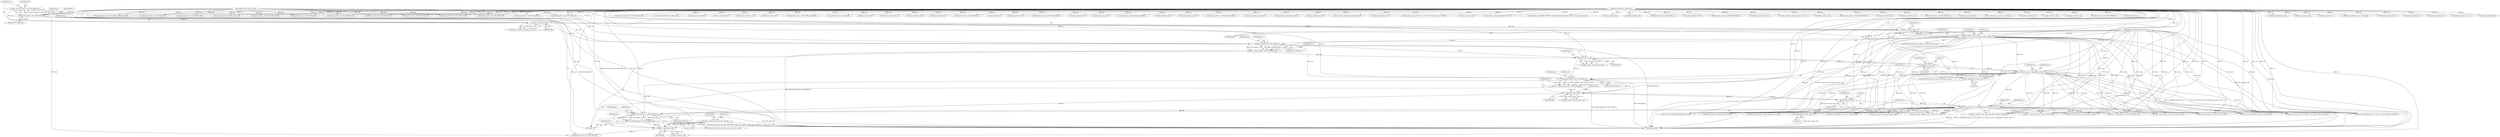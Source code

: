 digraph "0_ghostscript_8a3257b01faa899dd9b5e35c6bb3403cd709c371@pointer" {
"1000186" [label="(Call,pdf_is_number(ctx, obj) && proc->op_M)"];
"1000187" [label="(Call,pdf_is_number(ctx, obj))"];
"1000181" [label="(Call,pdf_dict_get(ctx, dict, PDF_NAME_ML))"];
"1000170" [label="(Call,proc->op_j(ctx, proc, fz_clampi(pdf_to_int(ctx, obj), 0, 2)))"];
"1000174" [label="(Call,pdf_to_int(ctx, obj))"];
"1000164" [label="(Call,pdf_is_int(ctx, obj))"];
"1000158" [label="(Call,pdf_dict_get(ctx, dict, PDF_NAME_LJ))"];
"1000141" [label="(Call,pdf_is_int(ctx, obj))"];
"1000135" [label="(Call,pdf_dict_get(ctx, dict, PDF_NAME_LC))"];
"1000121" [label="(Call,pdf_is_number(ctx, obj))"];
"1000115" [label="(Call,pdf_dict_get(ctx, dict, PDF_NAME_LW))"];
"1000107" [label="(MethodParameterIn,fz_context *ctx)"];
"1000110" [label="(MethodParameterIn,pdf_obj *dict)"];
"1000113" [label="(Call,obj = pdf_dict_get(ctx, dict, PDF_NAME_LW))"];
"1000127" [label="(Call,proc->op_w(ctx, proc, pdf_to_real(ctx, obj)))"];
"1000130" [label="(Call,pdf_to_real(ctx, obj))"];
"1000108" [label="(MethodParameterIn,pdf_processor *proc)"];
"1000133" [label="(Call,obj = pdf_dict_get(ctx, dict, PDF_NAME_LC))"];
"1000147" [label="(Call,proc->op_J(ctx, proc, fz_clampi(pdf_to_int(ctx, obj), 0, 2)))"];
"1000151" [label="(Call,pdf_to_int(ctx, obj))"];
"1000150" [label="(Call,fz_clampi(pdf_to_int(ctx, obj), 0, 2))"];
"1000156" [label="(Call,obj = pdf_dict_get(ctx, dict, PDF_NAME_LJ))"];
"1000173" [label="(Call,fz_clampi(pdf_to_int(ctx, obj), 0, 2))"];
"1000179" [label="(Call,obj = pdf_dict_get(ctx, dict, PDF_NAME_ML))"];
"1000530" [label="(Call,proc->op_gs_BM(ctx, proc, pdf_to_name(ctx, obj)))"];
"1000129" [label="(Identifier,proc)"];
"1000705" [label="(Call,pdf_drop_xobject(ctx, xobj))"];
"1000119" [label="(ControlStructure,if (pdf_is_number(ctx, obj) && proc->op_w))"];
"1000243" [label="(Call,pdf_is_name(ctx, obj))"];
"1000454" [label="(Call,pdf_is_name(ctx, tr))"];
"1000585" [label="(Call,pdf_load_xobject(ctx, csi->doc, group))"];
"1000293" [label="(Call,pdf_array_get(ctx, obj, 0))"];
"1000538" [label="(Call,pdf_dict_get(ctx, dict, PDF_NAME_SMask))"];
"1000160" [label="(Identifier,dict)"];
"1000524" [label="(Call,pdf_is_name(ctx, obj))"];
"1000533" [label="(Call,pdf_to_name(ctx, obj))"];
"1000132" [label="(Identifier,obj)"];
"1000729" [label="(MethodReturn,RET)"];
"1000224" [label="(Call,pdf_array_get(ctx, obj, 1))"];
"1000201" [label="(Call,pdf_dict_get(ctx, dict, PDF_NAME_D))"];
"1000263" [label="(Call,pdf_is_number(ctx, obj))"];
"1000435" [label="(Call,pdf_name_eq(ctx, obj, PDF_NAME_Default))"];
"1000134" [label="(Identifier,obj)"];
"1000155" [label="(Literal,2)"];
"1000174" [label="(Call,pdf_to_int(ctx, obj))"];
"1000627" [label="(Call,fz_drop_colorspace(ctx, colorspace))"];
"1000128" [label="(Identifier,ctx)"];
"1000332" [label="(Call,pdf_drop_font(ctx, font))"];
"1000107" [label="(MethodParameterIn,fz_context *ctx)"];
"1000272" [label="(Call,pdf_to_real(ctx, obj))"];
"1000177" [label="(Literal,0)"];
"1000138" [label="(Identifier,PDF_NAME_LC)"];
"1000656" [label="(Call,pdf_array_get(ctx, bc, k))"];
"1000361" [label="(Call,pdf_dict_get(ctx, dict, PDF_NAME_op))"];
"1000483" [label="(Call,pdf_to_real(ctx, obj))"];
"1000667" [label="(Call,pdf_name_eq(ctx, s, PDF_NAME_Luminosity))"];
"1000257" [label="(Call,pdf_dict_get(ctx, dict, PDF_NAME_FL))"];
"1000179" [label="(Call,obj = pdf_dict_get(ctx, dict, PDF_NAME_ML))"];
"1000148" [label="(Identifier,ctx)"];
"1000154" [label="(Literal,0)"];
"1000601" [label="(Call,fz_colorspace_n(ctx, colorspace))"];
"1000151" [label="(Call,pdf_to_int(ctx, obj))"];
"1000193" [label="(Call,proc->op_M(ctx, proc, pdf_to_real(ctx, obj)))"];
"1000500" [label="(Call,proc->op_gs_ca(ctx, proc, pdf_to_real(ctx, obj)))"];
"1000322" [label="(Call,proc->op_Tf(ctx, proc, \"ExtGState\", font, pdf_to_real(ctx, font_size)))"];
"1000142" [label="(Identifier,ctx)"];
"1000269" [label="(Call,proc->op_i(ctx, proc, pdf_to_real(ctx, obj)))"];
"1000118" [label="(Identifier,PDF_NAME_LW)"];
"1000149" [label="(Identifier,proc)"];
"1000381" [label="(Call,pdf_dict_get(ctx, dict, PDF_NAME_OPM))"];
"1000387" [label="(Call,pdf_is_int(ctx, obj))"];
"1000172" [label="(Identifier,proc)"];
"1000518" [label="(Call,pdf_array_get(ctx, obj, 0))"];
"1000120" [label="(Call,pdf_is_number(ctx, obj) && proc->op_w)"];
"1000125" [label="(Identifier,proc)"];
"1000283" [label="(Call,pdf_is_array(ctx, obj))"];
"1000637" [label="(Call,pdf_is_array(ctx, bc))"];
"1000401" [label="(Call,pdf_dict_get(ctx, dict, PDF_NAME_UseBlackPtComp))"];
"1000662" [label="(Call,pdf_dict_get(ctx, obj, PDF_NAME_S))"];
"1000480" [label="(Call,proc->op_gs_CA(ctx, proc, pdf_to_real(ctx, obj)))"];
"1000115" [label="(Call,pdf_dict_get(ctx, dict, PDF_NAME_LW))"];
"1000173" [label="(Call,fz_clampi(pdf_to_int(ctx, obj), 0, 2))"];
"1000709" [label="(Call,fz_rethrow(ctx))"];
"1000186" [label="(Call,pdf_is_number(ctx, obj) && proc->op_M)"];
"1000176" [label="(Identifier,obj)"];
"1000110" [label="(MethodParameterIn,pdf_obj *dict)"];
"1000166" [label="(Identifier,obj)"];
"1000123" [label="(Identifier,obj)"];
"1000136" [label="(Identifier,ctx)"];
"1000116" [label="(Identifier,ctx)"];
"1000133" [label="(Call,obj = pdf_dict_get(ctx, dict, PDF_NAME_LC))"];
"1000376" [label="(Call,pdf_to_bool(ctx, obj))"];
"1000184" [label="(Identifier,PDF_NAME_ML)"];
"1000717" [label="(Call,pdf_name_eq(ctx, obj, PDF_NAME_None))"];
"1000513" [label="(Call,pdf_is_array(ctx, obj))"];
"1000714" [label="(Call,pdf_is_name(ctx, obj))"];
"1000121" [label="(Call,pdf_is_number(ctx, obj))"];
"1000108" [label="(MethodParameterIn,pdf_processor *proc)"];
"1000194" [label="(Identifier,ctx)"];
"1000439" [label="(Call,fz_warn(ctx, \"ignoring transfer function\"))"];
"1000353" [label="(Call,proc->op_gs_OP(ctx, proc, pdf_to_bool(ctx, obj)))"];
"1000367" [label="(Call,pdf_is_bool(ctx, obj))"];
"1000217" [label="(Call,pdf_array_get(ctx, obj, 0))"];
"1000183" [label="(Identifier,dict)"];
"1000688" [label="(Call,pdf_name_eq(ctx, tr, PDF_NAME_Identity))"];
"1000130" [label="(Call,pdf_to_real(ctx, obj))"];
"1000232" [label="(Call,pdf_to_real(ctx, dash_phase))"];
"1000594" [label="(Call,pdf_xobject_colorspace(ctx, xobj))"];
"1000158" [label="(Call,pdf_dict_get(ctx, dict, PDF_NAME_LJ))"];
"1000113" [label="(Call,obj = pdf_dict_get(ctx, dict, PDF_NAME_LW))"];
"1000494" [label="(Call,pdf_is_number(ctx, obj))"];
"1000111" [label="(Block,)"];
"1000463" [label="(Call,fz_warn(ctx, \"ignoring transfer function\"))"];
"1000165" [label="(Identifier,ctx)"];
"1000468" [label="(Call,pdf_dict_get(ctx, dict, PDF_NAME_CA))"];
"1000300" [label="(Call,pdf_array_get(ctx, obj, 1))"];
"1000307" [label="(Call,load_font_or_hail_mary(ctx, csi->doc, csi->rdb, font_ref, 0, csi->cookie))"];
"1000580" [label="(Call,pdf_to_num(ctx, obj))"];
"1000692" [label="(Call,fz_warn(ctx, \"ignoring transfer function\"))"];
"1000159" [label="(Identifier,ctx)"];
"1000162" [label="(ControlStructure,if (pdf_is_int(ctx, obj) && proc->op_j))"];
"1000419" [label="(Call,pdf_dict_get(ctx, dict, PDF_NAME_TR2))"];
"1000156" [label="(Call,obj = pdf_dict_get(ctx, dict, PDF_NAME_LJ))"];
"1000171" [label="(Identifier,ctx)"];
"1000122" [label="(Identifier,ctx)"];
"1000576" [label="(Call,fz_throw(ctx, FZ_ERROR_SYNTAX, \"cannot load softmask xobject (%d 0 R)\", pdf_to_num(ctx, obj)))"];
"1000189" [label="(Identifier,obj)"];
"1000237" [label="(Call,pdf_dict_get(ctx, dict, PDF_NAME_RI))"];
"1000503" [label="(Call,pdf_to_real(ctx, obj))"];
"1000147" [label="(Call,proc->op_J(ctx, proc, fz_clampi(pdf_to_int(ctx, obj), 0, 2)))"];
"1000117" [label="(Identifier,dict)"];
"1000141" [label="(Call,pdf_is_int(ctx, obj))"];
"1000150" [label="(Call,fz_clampi(pdf_to_int(ctx, obj), 0, 2))"];
"1000252" [label="(Call,pdf_to_name(ctx, obj))"];
"1000569" [label="(Call,pdf_dict_get(ctx, obj, PDF_NAME_G))"];
"1000168" [label="(Identifier,proc)"];
"1000373" [label="(Call,proc->op_gs_op(ctx, proc, pdf_to_bool(ctx, obj)))"];
"1000474" [label="(Call,pdf_is_number(ctx, obj))"];
"1000187" [label="(Call,pdf_is_number(ctx, obj))"];
"1000191" [label="(Identifier,proc)"];
"1000430" [label="(Call,pdf_name_eq(ctx, obj, PDF_NAME_Identity))"];
"1000190" [label="(Call,proc->op_M)"];
"1000327" [label="(Call,pdf_to_real(ctx, font_size))"];
"1000152" [label="(Identifier,ctx)"];
"1000393" [label="(Call,proc->op_gs_OPM(ctx, proc, pdf_to_int(ctx, obj)))"];
"1000164" [label="(Call,pdf_is_int(ctx, obj))"];
"1000127" [label="(Call,proc->op_w(ctx, proc, pdf_to_real(ctx, obj)))"];
"1000654" [label="(Call,pdf_to_real(ctx, pdf_array_get(ctx, bc, k)))"];
"1000396" [label="(Call,pdf_to_int(ctx, obj))"];
"1000137" [label="(Identifier,dict)"];
"1000140" [label="(Call,pdf_is_int(ctx, obj) && proc->op_J)"];
"1000153" [label="(Identifier,obj)"];
"1000459" [label="(Call,pdf_name_eq(ctx, tr, PDF_NAME_Identity))"];
"1000347" [label="(Call,pdf_is_bool(ctx, obj))"];
"1000145" [label="(Identifier,proc)"];
"1000424" [label="(Call,pdf_is_name(ctx, obj))"];
"1000341" [label="(Call,pdf_dict_get(ctx, dict, PDF_NAME_OP))"];
"1000680" [label="(Call,pdf_dict_get(ctx, obj, PDF_NAME_TR))"];
"1000170" [label="(Call,proc->op_j(ctx, proc, fz_clampi(pdf_to_int(ctx, obj), 0, 2)))"];
"1000175" [label="(Identifier,ctx)"];
"1000139" [label="(ControlStructure,if (pdf_is_int(ctx, obj) && proc->op_J))"];
"1000200" [label="(Identifier,obj)"];
"1000161" [label="(Identifier,PDF_NAME_LJ)"];
"1000207" [label="(Call,pdf_is_array(ctx, obj))"];
"1000163" [label="(Call,pdf_is_int(ctx, obj) && proc->op_j)"];
"1000114" [label="(Identifier,obj)"];
"1000619" [label="(Call,fz_colorspace_is_cmyk(ctx, colorspace))"];
"1000695" [label="(Call,proc->op_gs_SMask(ctx, proc, xobj, csi->rdb, softmask_bc, luminosity))"];
"1000356" [label="(Call,pdf_to_bool(ctx, obj))"];
"1000488" [label="(Call,pdf_dict_get(ctx, dict, PDF_NAME_ca))"];
"1000143" [label="(Identifier,obj)"];
"1000180" [label="(Identifier,obj)"];
"1000157" [label="(Identifier,obj)"];
"1000548" [label="(Call,pdf_is_dict(ctx, obj))"];
"1000413" [label="(Call,proc->op_gs_UseBlackPtComp(ctx, proc, obj))"];
"1000185" [label="(ControlStructure,if (pdf_is_number(ctx, obj) && proc->op_M))"];
"1000181" [label="(Call,pdf_dict_get(ctx, dict, PDF_NAME_ML))"];
"1000135" [label="(Call,pdf_dict_get(ctx, dict, PDF_NAME_LC))"];
"1000407" [label="(Call,pdf_is_name(ctx, obj))"];
"1000722" [label="(Call,proc->op_gs_SMask(ctx, proc, NULL, NULL, NULL, 0))"];
"1000632" [label="(Call,pdf_dict_get(ctx, obj, PDF_NAME_BC))"];
"1000228" [label="(Call,proc->op_d(ctx, proc, dash_array, pdf_to_real(ctx, dash_phase)))"];
"1000188" [label="(Identifier,ctx)"];
"1000196" [label="(Call,pdf_to_real(ctx, obj))"];
"1000178" [label="(Literal,2)"];
"1000449" [label="(Call,pdf_dict_get(ctx, dict, PDF_NAME_TR))"];
"1000131" [label="(Identifier,ctx)"];
"1000182" [label="(Identifier,ctx)"];
"1000508" [label="(Call,pdf_dict_get(ctx, dict, PDF_NAME_BM))"];
"1000337" [label="(Call,fz_rethrow(ctx))"];
"1000249" [label="(Call,proc->op_ri(ctx, proc, pdf_to_name(ctx, obj)))"];
"1000277" [label="(Call,pdf_dict_get(ctx, dict, PDF_NAME_Font))"];
"1000186" -> "1000185"  [label="AST: "];
"1000186" -> "1000187"  [label="CFG: "];
"1000186" -> "1000190"  [label="CFG: "];
"1000187" -> "1000186"  [label="AST: "];
"1000190" -> "1000186"  [label="AST: "];
"1000194" -> "1000186"  [label="CFG: "];
"1000200" -> "1000186"  [label="CFG: "];
"1000186" -> "1000729"  [label="DDG: pdf_is_number(ctx, obj) && proc->op_M"];
"1000186" -> "1000729"  [label="DDG: proc->op_M"];
"1000187" -> "1000186"  [label="DDG: ctx"];
"1000187" -> "1000186"  [label="DDG: obj"];
"1000187" -> "1000189"  [label="CFG: "];
"1000188" -> "1000187"  [label="AST: "];
"1000189" -> "1000187"  [label="AST: "];
"1000191" -> "1000187"  [label="CFG: "];
"1000181" -> "1000187"  [label="DDG: ctx"];
"1000107" -> "1000187"  [label="DDG: ctx"];
"1000179" -> "1000187"  [label="DDG: obj"];
"1000187" -> "1000196"  [label="DDG: ctx"];
"1000187" -> "1000196"  [label="DDG: obj"];
"1000187" -> "1000201"  [label="DDG: ctx"];
"1000181" -> "1000179"  [label="AST: "];
"1000181" -> "1000184"  [label="CFG: "];
"1000182" -> "1000181"  [label="AST: "];
"1000183" -> "1000181"  [label="AST: "];
"1000184" -> "1000181"  [label="AST: "];
"1000179" -> "1000181"  [label="CFG: "];
"1000181" -> "1000729"  [label="DDG: PDF_NAME_ML"];
"1000181" -> "1000179"  [label="DDG: ctx"];
"1000181" -> "1000179"  [label="DDG: dict"];
"1000181" -> "1000179"  [label="DDG: PDF_NAME_ML"];
"1000170" -> "1000181"  [label="DDG: ctx"];
"1000164" -> "1000181"  [label="DDG: ctx"];
"1000107" -> "1000181"  [label="DDG: ctx"];
"1000158" -> "1000181"  [label="DDG: dict"];
"1000110" -> "1000181"  [label="DDG: dict"];
"1000181" -> "1000201"  [label="DDG: dict"];
"1000170" -> "1000162"  [label="AST: "];
"1000170" -> "1000173"  [label="CFG: "];
"1000171" -> "1000170"  [label="AST: "];
"1000172" -> "1000170"  [label="AST: "];
"1000173" -> "1000170"  [label="AST: "];
"1000180" -> "1000170"  [label="CFG: "];
"1000170" -> "1000729"  [label="DDG: proc"];
"1000170" -> "1000729"  [label="DDG: fz_clampi(pdf_to_int(ctx, obj), 0, 2)"];
"1000170" -> "1000729"  [label="DDG: proc->op_j(ctx, proc, fz_clampi(pdf_to_int(ctx, obj), 0, 2))"];
"1000174" -> "1000170"  [label="DDG: ctx"];
"1000107" -> "1000170"  [label="DDG: ctx"];
"1000127" -> "1000170"  [label="DDG: proc"];
"1000147" -> "1000170"  [label="DDG: proc"];
"1000108" -> "1000170"  [label="DDG: proc"];
"1000173" -> "1000170"  [label="DDG: pdf_to_int(ctx, obj)"];
"1000173" -> "1000170"  [label="DDG: 0"];
"1000173" -> "1000170"  [label="DDG: 2"];
"1000170" -> "1000193"  [label="DDG: proc"];
"1000170" -> "1000228"  [label="DDG: proc"];
"1000170" -> "1000249"  [label="DDG: proc"];
"1000170" -> "1000269"  [label="DDG: proc"];
"1000170" -> "1000322"  [label="DDG: proc"];
"1000170" -> "1000353"  [label="DDG: proc"];
"1000170" -> "1000373"  [label="DDG: proc"];
"1000170" -> "1000393"  [label="DDG: proc"];
"1000170" -> "1000413"  [label="DDG: proc"];
"1000170" -> "1000480"  [label="DDG: proc"];
"1000170" -> "1000500"  [label="DDG: proc"];
"1000170" -> "1000530"  [label="DDG: proc"];
"1000170" -> "1000695"  [label="DDG: proc"];
"1000170" -> "1000722"  [label="DDG: proc"];
"1000174" -> "1000173"  [label="AST: "];
"1000174" -> "1000176"  [label="CFG: "];
"1000175" -> "1000174"  [label="AST: "];
"1000176" -> "1000174"  [label="AST: "];
"1000177" -> "1000174"  [label="CFG: "];
"1000174" -> "1000173"  [label="DDG: ctx"];
"1000174" -> "1000173"  [label="DDG: obj"];
"1000164" -> "1000174"  [label="DDG: ctx"];
"1000164" -> "1000174"  [label="DDG: obj"];
"1000107" -> "1000174"  [label="DDG: ctx"];
"1000164" -> "1000163"  [label="AST: "];
"1000164" -> "1000166"  [label="CFG: "];
"1000165" -> "1000164"  [label="AST: "];
"1000166" -> "1000164"  [label="AST: "];
"1000168" -> "1000164"  [label="CFG: "];
"1000163" -> "1000164"  [label="CFG: "];
"1000164" -> "1000163"  [label="DDG: ctx"];
"1000164" -> "1000163"  [label="DDG: obj"];
"1000158" -> "1000164"  [label="DDG: ctx"];
"1000107" -> "1000164"  [label="DDG: ctx"];
"1000156" -> "1000164"  [label="DDG: obj"];
"1000158" -> "1000156"  [label="AST: "];
"1000158" -> "1000161"  [label="CFG: "];
"1000159" -> "1000158"  [label="AST: "];
"1000160" -> "1000158"  [label="AST: "];
"1000161" -> "1000158"  [label="AST: "];
"1000156" -> "1000158"  [label="CFG: "];
"1000158" -> "1000729"  [label="DDG: PDF_NAME_LJ"];
"1000158" -> "1000156"  [label="DDG: ctx"];
"1000158" -> "1000156"  [label="DDG: dict"];
"1000158" -> "1000156"  [label="DDG: PDF_NAME_LJ"];
"1000141" -> "1000158"  [label="DDG: ctx"];
"1000147" -> "1000158"  [label="DDG: ctx"];
"1000107" -> "1000158"  [label="DDG: ctx"];
"1000135" -> "1000158"  [label="DDG: dict"];
"1000110" -> "1000158"  [label="DDG: dict"];
"1000141" -> "1000140"  [label="AST: "];
"1000141" -> "1000143"  [label="CFG: "];
"1000142" -> "1000141"  [label="AST: "];
"1000143" -> "1000141"  [label="AST: "];
"1000145" -> "1000141"  [label="CFG: "];
"1000140" -> "1000141"  [label="CFG: "];
"1000141" -> "1000140"  [label="DDG: ctx"];
"1000141" -> "1000140"  [label="DDG: obj"];
"1000135" -> "1000141"  [label="DDG: ctx"];
"1000107" -> "1000141"  [label="DDG: ctx"];
"1000133" -> "1000141"  [label="DDG: obj"];
"1000141" -> "1000151"  [label="DDG: ctx"];
"1000141" -> "1000151"  [label="DDG: obj"];
"1000135" -> "1000133"  [label="AST: "];
"1000135" -> "1000138"  [label="CFG: "];
"1000136" -> "1000135"  [label="AST: "];
"1000137" -> "1000135"  [label="AST: "];
"1000138" -> "1000135"  [label="AST: "];
"1000133" -> "1000135"  [label="CFG: "];
"1000135" -> "1000729"  [label="DDG: PDF_NAME_LC"];
"1000135" -> "1000133"  [label="DDG: ctx"];
"1000135" -> "1000133"  [label="DDG: dict"];
"1000135" -> "1000133"  [label="DDG: PDF_NAME_LC"];
"1000121" -> "1000135"  [label="DDG: ctx"];
"1000127" -> "1000135"  [label="DDG: ctx"];
"1000107" -> "1000135"  [label="DDG: ctx"];
"1000115" -> "1000135"  [label="DDG: dict"];
"1000110" -> "1000135"  [label="DDG: dict"];
"1000121" -> "1000120"  [label="AST: "];
"1000121" -> "1000123"  [label="CFG: "];
"1000122" -> "1000121"  [label="AST: "];
"1000123" -> "1000121"  [label="AST: "];
"1000125" -> "1000121"  [label="CFG: "];
"1000120" -> "1000121"  [label="CFG: "];
"1000121" -> "1000120"  [label="DDG: ctx"];
"1000121" -> "1000120"  [label="DDG: obj"];
"1000115" -> "1000121"  [label="DDG: ctx"];
"1000107" -> "1000121"  [label="DDG: ctx"];
"1000113" -> "1000121"  [label="DDG: obj"];
"1000121" -> "1000130"  [label="DDG: ctx"];
"1000121" -> "1000130"  [label="DDG: obj"];
"1000115" -> "1000113"  [label="AST: "];
"1000115" -> "1000118"  [label="CFG: "];
"1000116" -> "1000115"  [label="AST: "];
"1000117" -> "1000115"  [label="AST: "];
"1000118" -> "1000115"  [label="AST: "];
"1000113" -> "1000115"  [label="CFG: "];
"1000115" -> "1000729"  [label="DDG: PDF_NAME_LW"];
"1000115" -> "1000113"  [label="DDG: ctx"];
"1000115" -> "1000113"  [label="DDG: dict"];
"1000115" -> "1000113"  [label="DDG: PDF_NAME_LW"];
"1000107" -> "1000115"  [label="DDG: ctx"];
"1000110" -> "1000115"  [label="DDG: dict"];
"1000107" -> "1000106"  [label="AST: "];
"1000107" -> "1000729"  [label="DDG: ctx"];
"1000107" -> "1000127"  [label="DDG: ctx"];
"1000107" -> "1000130"  [label="DDG: ctx"];
"1000107" -> "1000147"  [label="DDG: ctx"];
"1000107" -> "1000151"  [label="DDG: ctx"];
"1000107" -> "1000193"  [label="DDG: ctx"];
"1000107" -> "1000196"  [label="DDG: ctx"];
"1000107" -> "1000201"  [label="DDG: ctx"];
"1000107" -> "1000207"  [label="DDG: ctx"];
"1000107" -> "1000217"  [label="DDG: ctx"];
"1000107" -> "1000224"  [label="DDG: ctx"];
"1000107" -> "1000228"  [label="DDG: ctx"];
"1000107" -> "1000232"  [label="DDG: ctx"];
"1000107" -> "1000237"  [label="DDG: ctx"];
"1000107" -> "1000243"  [label="DDG: ctx"];
"1000107" -> "1000249"  [label="DDG: ctx"];
"1000107" -> "1000252"  [label="DDG: ctx"];
"1000107" -> "1000257"  [label="DDG: ctx"];
"1000107" -> "1000263"  [label="DDG: ctx"];
"1000107" -> "1000269"  [label="DDG: ctx"];
"1000107" -> "1000272"  [label="DDG: ctx"];
"1000107" -> "1000277"  [label="DDG: ctx"];
"1000107" -> "1000283"  [label="DDG: ctx"];
"1000107" -> "1000293"  [label="DDG: ctx"];
"1000107" -> "1000300"  [label="DDG: ctx"];
"1000107" -> "1000307"  [label="DDG: ctx"];
"1000107" -> "1000322"  [label="DDG: ctx"];
"1000107" -> "1000327"  [label="DDG: ctx"];
"1000107" -> "1000332"  [label="DDG: ctx"];
"1000107" -> "1000337"  [label="DDG: ctx"];
"1000107" -> "1000341"  [label="DDG: ctx"];
"1000107" -> "1000347"  [label="DDG: ctx"];
"1000107" -> "1000353"  [label="DDG: ctx"];
"1000107" -> "1000356"  [label="DDG: ctx"];
"1000107" -> "1000361"  [label="DDG: ctx"];
"1000107" -> "1000367"  [label="DDG: ctx"];
"1000107" -> "1000373"  [label="DDG: ctx"];
"1000107" -> "1000376"  [label="DDG: ctx"];
"1000107" -> "1000381"  [label="DDG: ctx"];
"1000107" -> "1000387"  [label="DDG: ctx"];
"1000107" -> "1000393"  [label="DDG: ctx"];
"1000107" -> "1000396"  [label="DDG: ctx"];
"1000107" -> "1000401"  [label="DDG: ctx"];
"1000107" -> "1000407"  [label="DDG: ctx"];
"1000107" -> "1000413"  [label="DDG: ctx"];
"1000107" -> "1000419"  [label="DDG: ctx"];
"1000107" -> "1000424"  [label="DDG: ctx"];
"1000107" -> "1000430"  [label="DDG: ctx"];
"1000107" -> "1000435"  [label="DDG: ctx"];
"1000107" -> "1000439"  [label="DDG: ctx"];
"1000107" -> "1000449"  [label="DDG: ctx"];
"1000107" -> "1000454"  [label="DDG: ctx"];
"1000107" -> "1000459"  [label="DDG: ctx"];
"1000107" -> "1000463"  [label="DDG: ctx"];
"1000107" -> "1000468"  [label="DDG: ctx"];
"1000107" -> "1000474"  [label="DDG: ctx"];
"1000107" -> "1000480"  [label="DDG: ctx"];
"1000107" -> "1000483"  [label="DDG: ctx"];
"1000107" -> "1000488"  [label="DDG: ctx"];
"1000107" -> "1000494"  [label="DDG: ctx"];
"1000107" -> "1000500"  [label="DDG: ctx"];
"1000107" -> "1000503"  [label="DDG: ctx"];
"1000107" -> "1000508"  [label="DDG: ctx"];
"1000107" -> "1000513"  [label="DDG: ctx"];
"1000107" -> "1000518"  [label="DDG: ctx"];
"1000107" -> "1000524"  [label="DDG: ctx"];
"1000107" -> "1000530"  [label="DDG: ctx"];
"1000107" -> "1000533"  [label="DDG: ctx"];
"1000107" -> "1000538"  [label="DDG: ctx"];
"1000107" -> "1000548"  [label="DDG: ctx"];
"1000107" -> "1000569"  [label="DDG: ctx"];
"1000107" -> "1000576"  [label="DDG: ctx"];
"1000107" -> "1000580"  [label="DDG: ctx"];
"1000107" -> "1000585"  [label="DDG: ctx"];
"1000107" -> "1000594"  [label="DDG: ctx"];
"1000107" -> "1000601"  [label="DDG: ctx"];
"1000107" -> "1000619"  [label="DDG: ctx"];
"1000107" -> "1000627"  [label="DDG: ctx"];
"1000107" -> "1000632"  [label="DDG: ctx"];
"1000107" -> "1000637"  [label="DDG: ctx"];
"1000107" -> "1000654"  [label="DDG: ctx"];
"1000107" -> "1000656"  [label="DDG: ctx"];
"1000107" -> "1000662"  [label="DDG: ctx"];
"1000107" -> "1000667"  [label="DDG: ctx"];
"1000107" -> "1000680"  [label="DDG: ctx"];
"1000107" -> "1000688"  [label="DDG: ctx"];
"1000107" -> "1000692"  [label="DDG: ctx"];
"1000107" -> "1000695"  [label="DDG: ctx"];
"1000107" -> "1000705"  [label="DDG: ctx"];
"1000107" -> "1000709"  [label="DDG: ctx"];
"1000107" -> "1000714"  [label="DDG: ctx"];
"1000107" -> "1000717"  [label="DDG: ctx"];
"1000107" -> "1000722"  [label="DDG: ctx"];
"1000110" -> "1000106"  [label="AST: "];
"1000110" -> "1000729"  [label="DDG: dict"];
"1000110" -> "1000201"  [label="DDG: dict"];
"1000110" -> "1000237"  [label="DDG: dict"];
"1000110" -> "1000257"  [label="DDG: dict"];
"1000110" -> "1000277"  [label="DDG: dict"];
"1000110" -> "1000341"  [label="DDG: dict"];
"1000110" -> "1000361"  [label="DDG: dict"];
"1000110" -> "1000381"  [label="DDG: dict"];
"1000110" -> "1000401"  [label="DDG: dict"];
"1000110" -> "1000419"  [label="DDG: dict"];
"1000110" -> "1000449"  [label="DDG: dict"];
"1000110" -> "1000468"  [label="DDG: dict"];
"1000110" -> "1000488"  [label="DDG: dict"];
"1000110" -> "1000508"  [label="DDG: dict"];
"1000110" -> "1000538"  [label="DDG: dict"];
"1000113" -> "1000111"  [label="AST: "];
"1000114" -> "1000113"  [label="AST: "];
"1000122" -> "1000113"  [label="CFG: "];
"1000113" -> "1000729"  [label="DDG: pdf_dict_get(ctx, dict, PDF_NAME_LW)"];
"1000127" -> "1000119"  [label="AST: "];
"1000127" -> "1000130"  [label="CFG: "];
"1000128" -> "1000127"  [label="AST: "];
"1000129" -> "1000127"  [label="AST: "];
"1000130" -> "1000127"  [label="AST: "];
"1000134" -> "1000127"  [label="CFG: "];
"1000127" -> "1000729"  [label="DDG: pdf_to_real(ctx, obj)"];
"1000127" -> "1000729"  [label="DDG: proc"];
"1000127" -> "1000729"  [label="DDG: proc->op_w(ctx, proc, pdf_to_real(ctx, obj))"];
"1000130" -> "1000127"  [label="DDG: ctx"];
"1000130" -> "1000127"  [label="DDG: obj"];
"1000108" -> "1000127"  [label="DDG: proc"];
"1000127" -> "1000147"  [label="DDG: proc"];
"1000127" -> "1000193"  [label="DDG: proc"];
"1000127" -> "1000228"  [label="DDG: proc"];
"1000127" -> "1000249"  [label="DDG: proc"];
"1000127" -> "1000269"  [label="DDG: proc"];
"1000127" -> "1000322"  [label="DDG: proc"];
"1000127" -> "1000353"  [label="DDG: proc"];
"1000127" -> "1000373"  [label="DDG: proc"];
"1000127" -> "1000393"  [label="DDG: proc"];
"1000127" -> "1000413"  [label="DDG: proc"];
"1000127" -> "1000480"  [label="DDG: proc"];
"1000127" -> "1000500"  [label="DDG: proc"];
"1000127" -> "1000530"  [label="DDG: proc"];
"1000127" -> "1000695"  [label="DDG: proc"];
"1000127" -> "1000722"  [label="DDG: proc"];
"1000130" -> "1000132"  [label="CFG: "];
"1000131" -> "1000130"  [label="AST: "];
"1000132" -> "1000130"  [label="AST: "];
"1000108" -> "1000106"  [label="AST: "];
"1000108" -> "1000729"  [label="DDG: proc"];
"1000108" -> "1000147"  [label="DDG: proc"];
"1000108" -> "1000193"  [label="DDG: proc"];
"1000108" -> "1000228"  [label="DDG: proc"];
"1000108" -> "1000249"  [label="DDG: proc"];
"1000108" -> "1000269"  [label="DDG: proc"];
"1000108" -> "1000322"  [label="DDG: proc"];
"1000108" -> "1000353"  [label="DDG: proc"];
"1000108" -> "1000373"  [label="DDG: proc"];
"1000108" -> "1000393"  [label="DDG: proc"];
"1000108" -> "1000413"  [label="DDG: proc"];
"1000108" -> "1000480"  [label="DDG: proc"];
"1000108" -> "1000500"  [label="DDG: proc"];
"1000108" -> "1000530"  [label="DDG: proc"];
"1000108" -> "1000695"  [label="DDG: proc"];
"1000108" -> "1000722"  [label="DDG: proc"];
"1000133" -> "1000111"  [label="AST: "];
"1000134" -> "1000133"  [label="AST: "];
"1000142" -> "1000133"  [label="CFG: "];
"1000133" -> "1000729"  [label="DDG: pdf_dict_get(ctx, dict, PDF_NAME_LC)"];
"1000147" -> "1000139"  [label="AST: "];
"1000147" -> "1000150"  [label="CFG: "];
"1000148" -> "1000147"  [label="AST: "];
"1000149" -> "1000147"  [label="AST: "];
"1000150" -> "1000147"  [label="AST: "];
"1000157" -> "1000147"  [label="CFG: "];
"1000147" -> "1000729"  [label="DDG: proc"];
"1000147" -> "1000729"  [label="DDG: fz_clampi(pdf_to_int(ctx, obj), 0, 2)"];
"1000147" -> "1000729"  [label="DDG: proc->op_J(ctx, proc, fz_clampi(pdf_to_int(ctx, obj), 0, 2))"];
"1000151" -> "1000147"  [label="DDG: ctx"];
"1000150" -> "1000147"  [label="DDG: pdf_to_int(ctx, obj)"];
"1000150" -> "1000147"  [label="DDG: 0"];
"1000150" -> "1000147"  [label="DDG: 2"];
"1000147" -> "1000193"  [label="DDG: proc"];
"1000147" -> "1000228"  [label="DDG: proc"];
"1000147" -> "1000249"  [label="DDG: proc"];
"1000147" -> "1000269"  [label="DDG: proc"];
"1000147" -> "1000322"  [label="DDG: proc"];
"1000147" -> "1000353"  [label="DDG: proc"];
"1000147" -> "1000373"  [label="DDG: proc"];
"1000147" -> "1000393"  [label="DDG: proc"];
"1000147" -> "1000413"  [label="DDG: proc"];
"1000147" -> "1000480"  [label="DDG: proc"];
"1000147" -> "1000500"  [label="DDG: proc"];
"1000147" -> "1000530"  [label="DDG: proc"];
"1000147" -> "1000695"  [label="DDG: proc"];
"1000147" -> "1000722"  [label="DDG: proc"];
"1000151" -> "1000150"  [label="AST: "];
"1000151" -> "1000153"  [label="CFG: "];
"1000152" -> "1000151"  [label="AST: "];
"1000153" -> "1000151"  [label="AST: "];
"1000154" -> "1000151"  [label="CFG: "];
"1000151" -> "1000150"  [label="DDG: ctx"];
"1000151" -> "1000150"  [label="DDG: obj"];
"1000150" -> "1000155"  [label="CFG: "];
"1000154" -> "1000150"  [label="AST: "];
"1000155" -> "1000150"  [label="AST: "];
"1000150" -> "1000729"  [label="DDG: pdf_to_int(ctx, obj)"];
"1000156" -> "1000111"  [label="AST: "];
"1000157" -> "1000156"  [label="AST: "];
"1000165" -> "1000156"  [label="CFG: "];
"1000156" -> "1000729"  [label="DDG: pdf_dict_get(ctx, dict, PDF_NAME_LJ)"];
"1000173" -> "1000178"  [label="CFG: "];
"1000177" -> "1000173"  [label="AST: "];
"1000178" -> "1000173"  [label="AST: "];
"1000173" -> "1000729"  [label="DDG: pdf_to_int(ctx, obj)"];
"1000179" -> "1000111"  [label="AST: "];
"1000180" -> "1000179"  [label="AST: "];
"1000188" -> "1000179"  [label="CFG: "];
"1000179" -> "1000729"  [label="DDG: pdf_dict_get(ctx, dict, PDF_NAME_ML)"];
}
